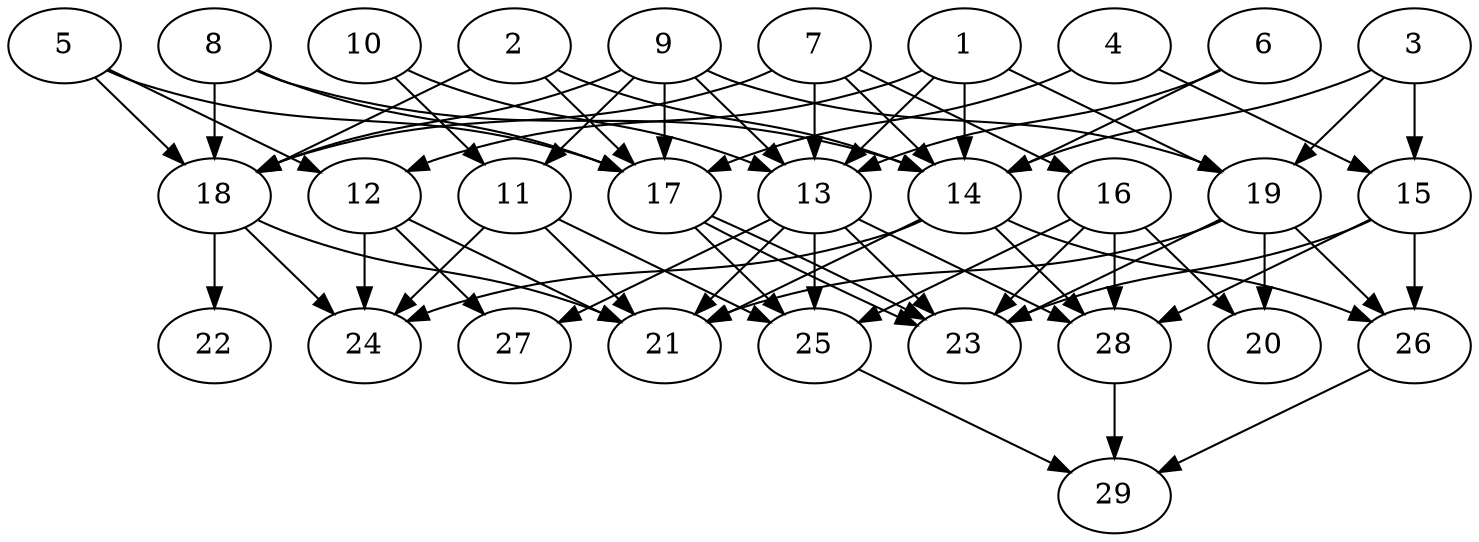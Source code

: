 // DAG (tier=2-normal, mode=compute, n=29, ccr=0.362, fat=0.616, density=0.572, regular=0.491, jump=0.172, mindata=524288, maxdata=8388608)
// DAG automatically generated by daggen at Sun Aug 24 16:33:33 2025
// /home/ermia/Project/Environments/daggen/bin/daggen --dot --ccr 0.362 --fat 0.616 --regular 0.491 --density 0.572 --jump 0.172 --mindata 524288 --maxdata 8388608 -n 29 
digraph G {
  1 [size="313350117447211941888", alpha="0.13", expect_size="156675058723605970944"]
  1 -> 12 [size ="369070977318912"]
  1 -> 13 [size ="369070977318912"]
  1 -> 14 [size ="369070977318912"]
  1 -> 19 [size ="369070977318912"]
  2 [size="4064784671636260", alpha="0.08", expect_size="2032392335818130"]
  2 -> 14 [size ="108414579507200"]
  2 -> 17 [size ="108414579507200"]
  2 -> 18 [size ="108414579507200"]
  3 [size="6510905873098286", alpha="0.07", expect_size="3255452936549143"]
  3 -> 14 [size ="6704477503488"]
  3 -> 15 [size ="6704477503488"]
  3 -> 19 [size ="6704477503488"]
  4 [size="58223394453192704000", alpha="0.01", expect_size="29111697226596352000"]
  4 -> 15 [size ="120177085644800"]
  4 -> 17 [size ="120177085644800"]
  5 [size="6424468904120464", alpha="0.16", expect_size="3212234452060232"]
  5 -> 12 [size ="512458854760448"]
  5 -> 17 [size ="512458854760448"]
  5 -> 18 [size ="512458854760448"]
  6 [size="2622046835284762", alpha="0.15", expect_size="1311023417642381"]
  6 -> 13 [size ="200589233356800"]
  6 -> 14 [size ="200589233356800"]
  7 [size="349189197236417728", alpha="0.08", expect_size="174594598618208864"]
  7 -> 13 [size ="135024242327552"]
  7 -> 14 [size ="135024242327552"]
  7 -> 16 [size ="135024242327552"]
  7 -> 18 [size ="135024242327552"]
  8 [size="346331753898666098688", alpha="0.12", expect_size="173165876949333049344"]
  8 -> 14 [size ="394534387187712"]
  8 -> 17 [size ="394534387187712"]
  8 -> 18 [size ="394534387187712"]
  9 [size="596923980564646", alpha="0.10", expect_size="298461990282323"]
  9 -> 11 [size ="12099736567808"]
  9 -> 13 [size ="12099736567808"]
  9 -> 17 [size ="12099736567808"]
  9 -> 18 [size ="12099736567808"]
  9 -> 19 [size ="12099736567808"]
  10 [size="45451577769319784", alpha="0.06", expect_size="22725788884659892"]
  10 -> 11 [size ="54333223731200"]
  10 -> 13 [size ="54333223731200"]
  11 [size="6357385718770919", alpha="0.19", expect_size="3178692859385459"]
  11 -> 21 [size ="160269732937728"]
  11 -> 24 [size ="160269732937728"]
  11 -> 25 [size ="160269732937728"]
  12 [size="30464874119168000000", alpha="0.06", expect_size="15232437059584000000"]
  12 -> 21 [size ="78035025920000"]
  12 -> 24 [size ="78035025920000"]
  12 -> 27 [size ="78035025920000"]
  13 [size="45447313614700544000", alpha="0.19", expect_size="22723656807350272000"]
  13 -> 21 [size ="101881531596800"]
  13 -> 23 [size ="101881531596800"]
  13 -> 25 [size ="101881531596800"]
  13 -> 27 [size ="101881531596800"]
  13 -> 28 [size ="101881531596800"]
  14 [size="1044989383010124032", alpha="0.07", expect_size="522494691505062016"]
  14 -> 21 [size ="477285362696192"]
  14 -> 24 [size ="477285362696192"]
  14 -> 26 [size ="477285362696192"]
  14 -> 28 [size ="477285362696192"]
  15 [size="111636870972033904", alpha="0.09", expect_size="55818435486016952"]
  15 -> 23 [size ="232975971123200"]
  15 -> 26 [size ="232975971123200"]
  15 -> 28 [size ="232975971123200"]
  16 [size="21110986284336152576", alpha="0.07", expect_size="10555493142168076288"]
  16 -> 20 [size ="61107662225408"]
  16 -> 23 [size ="61107662225408"]
  16 -> 25 [size ="61107662225408"]
  16 -> 28 [size ="61107662225408"]
  17 [size="44270006379123280", alpha="0.10", expect_size="22135003189561640"]
  17 -> 23 [size ="39319293132800"]
  17 -> 23 [size ="39319293132800"]
  17 -> 25 [size ="39319293132800"]
  18 [size="109428254493967908864", alpha="0.01", expect_size="54714127246983954432"]
  18 -> 21 [size ="183024670998528"]
  18 -> 22 [size ="183024670998528"]
  18 -> 24 [size ="183024670998528"]
  19 [size="2369610677622061", alpha="0.13", expect_size="1184805338811030"]
  19 -> 20 [size ="72261356748800"]
  19 -> 21 [size ="72261356748800"]
  19 -> 23 [size ="72261356748800"]
  19 -> 26 [size ="72261356748800"]
  20 [size="263783183338415587328", alpha="0.03", expect_size="131891591669207793664"]
  21 [size="152795553461434912", alpha="0.14", expect_size="76397776730717456"]
  22 [size="17112124550706822", alpha="0.07", expect_size="8556062275353411"]
  23 [size="372571585979499937792", alpha="0.03", expect_size="186285792989749968896"]
  24 [size="23119117215525240832", alpha="0.10", expect_size="11559558607762620416"]
  25 [size="10523039242387456000", alpha="0.15", expect_size="5261519621193728000"]
  25 -> 29 [size ="38416469196800"]
  26 [size="38136779258500568", alpha="0.09", expect_size="19068389629250284"]
  26 -> 29 [size ="17881156812800"]
  27 [size="12460318326108717056", alpha="0.20", expect_size="6230159163054358528"]
  28 [size="2636289633006114", alpha="0.10", expect_size="1318144816503057"]
  28 -> 29 [size ="302493414195200"]
  29 [size="659411697664000000", alpha="0.16", expect_size="329705848832000000"]
}